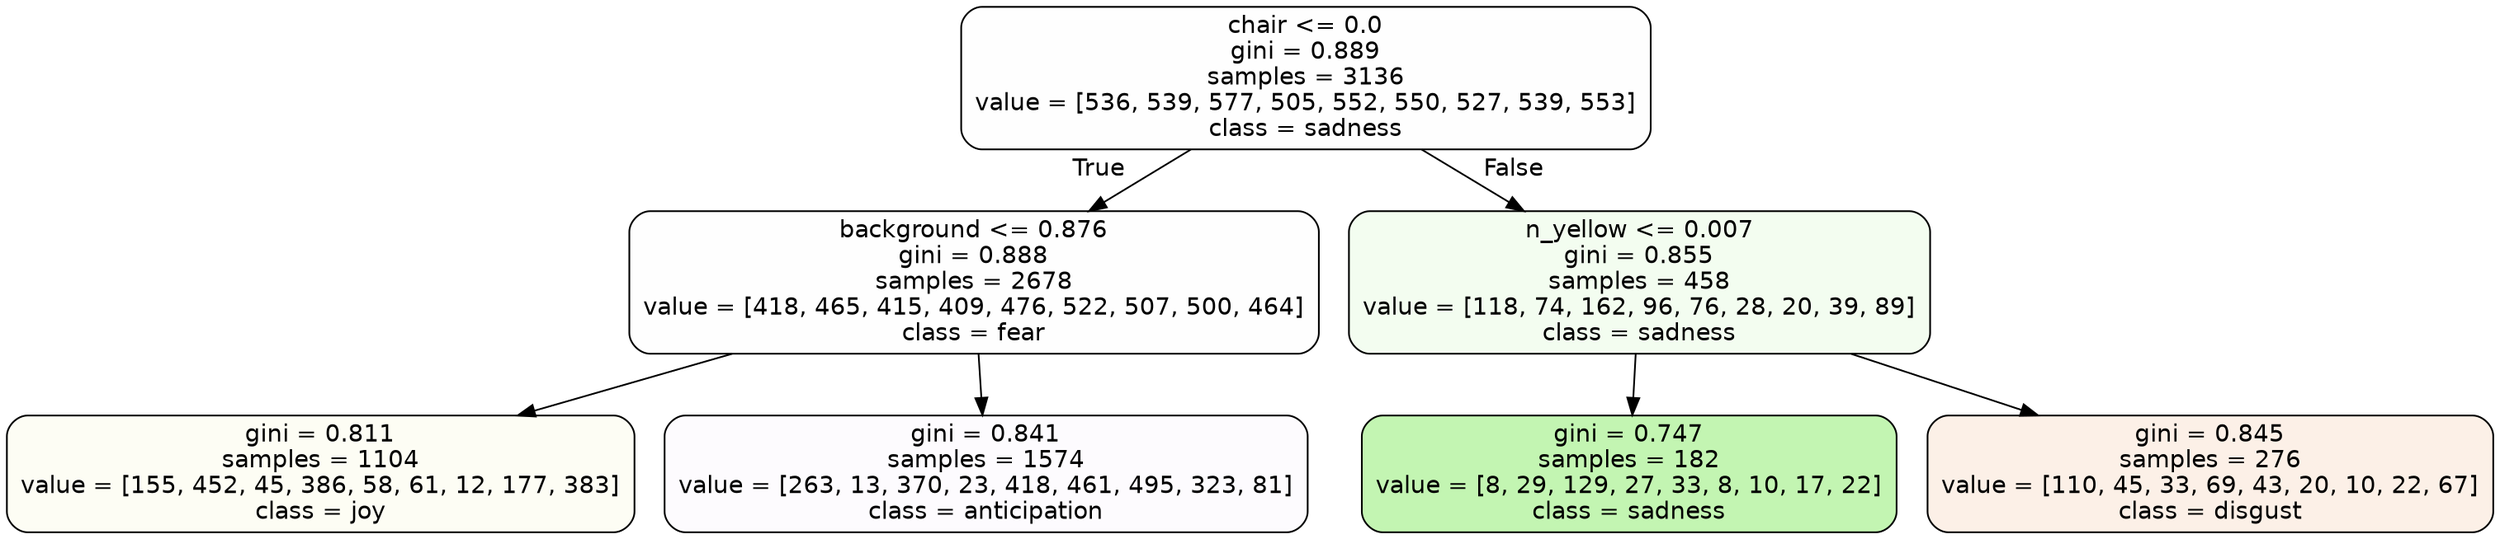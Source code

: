 digraph Tree {
node [shape=box, style="filled, rounded", color="black", fontname=helvetica] ;
edge [fontname=helvetica] ;
0 [label="chair <= 0.0\ngini = 0.889\nsamples = 3136\nvalue = [536, 539, 577, 505, 552, 550, 527, 539, 553]\nclass = sadness", fillcolor="#64e53901"] ;
1 [label="background <= 0.876\ngini = 0.888\nsamples = 2678\nvalue = [418, 465, 415, 409, 476, 522, 507, 500, 464]\nclass = fear", fillcolor="#3964e501"] ;
0 -> 1 [labeldistance=2.5, labelangle=45, headlabel="True"] ;
2 [label="gini = 0.811\nsamples = 1104\nvalue = [155, 452, 45, 386, 58, 61, 12, 177, 383]\nclass = joy", fillcolor="#d7e5390d"] ;
1 -> 2 ;
3 [label="gini = 0.841\nsamples = 1574\nvalue = [263, 13, 370, 23, 418, 461, 495, 323, 81]\nclass = anticipation", fillcolor="#8139e504"] ;
1 -> 3 ;
4 [label="n_yellow <= 0.007\ngini = 0.855\nsamples = 458\nvalue = [118, 74, 162, 96, 76, 28, 20, 39, 89]\nclass = sadness", fillcolor="#64e53913"] ;
0 -> 4 [labeldistance=2.5, labelangle=-45, headlabel="False"] ;
5 [label="gini = 0.747\nsamples = 182\nvalue = [8, 29, 129, 27, 33, 8, 10, 17, 22]\nclass = sadness", fillcolor="#64e53962"] ;
4 -> 5 ;
6 [label="gini = 0.845\nsamples = 276\nvalue = [110, 45, 33, 69, 43, 20, 10, 22, 67]\nclass = disgust", fillcolor="#e581391e"] ;
4 -> 6 ;
}